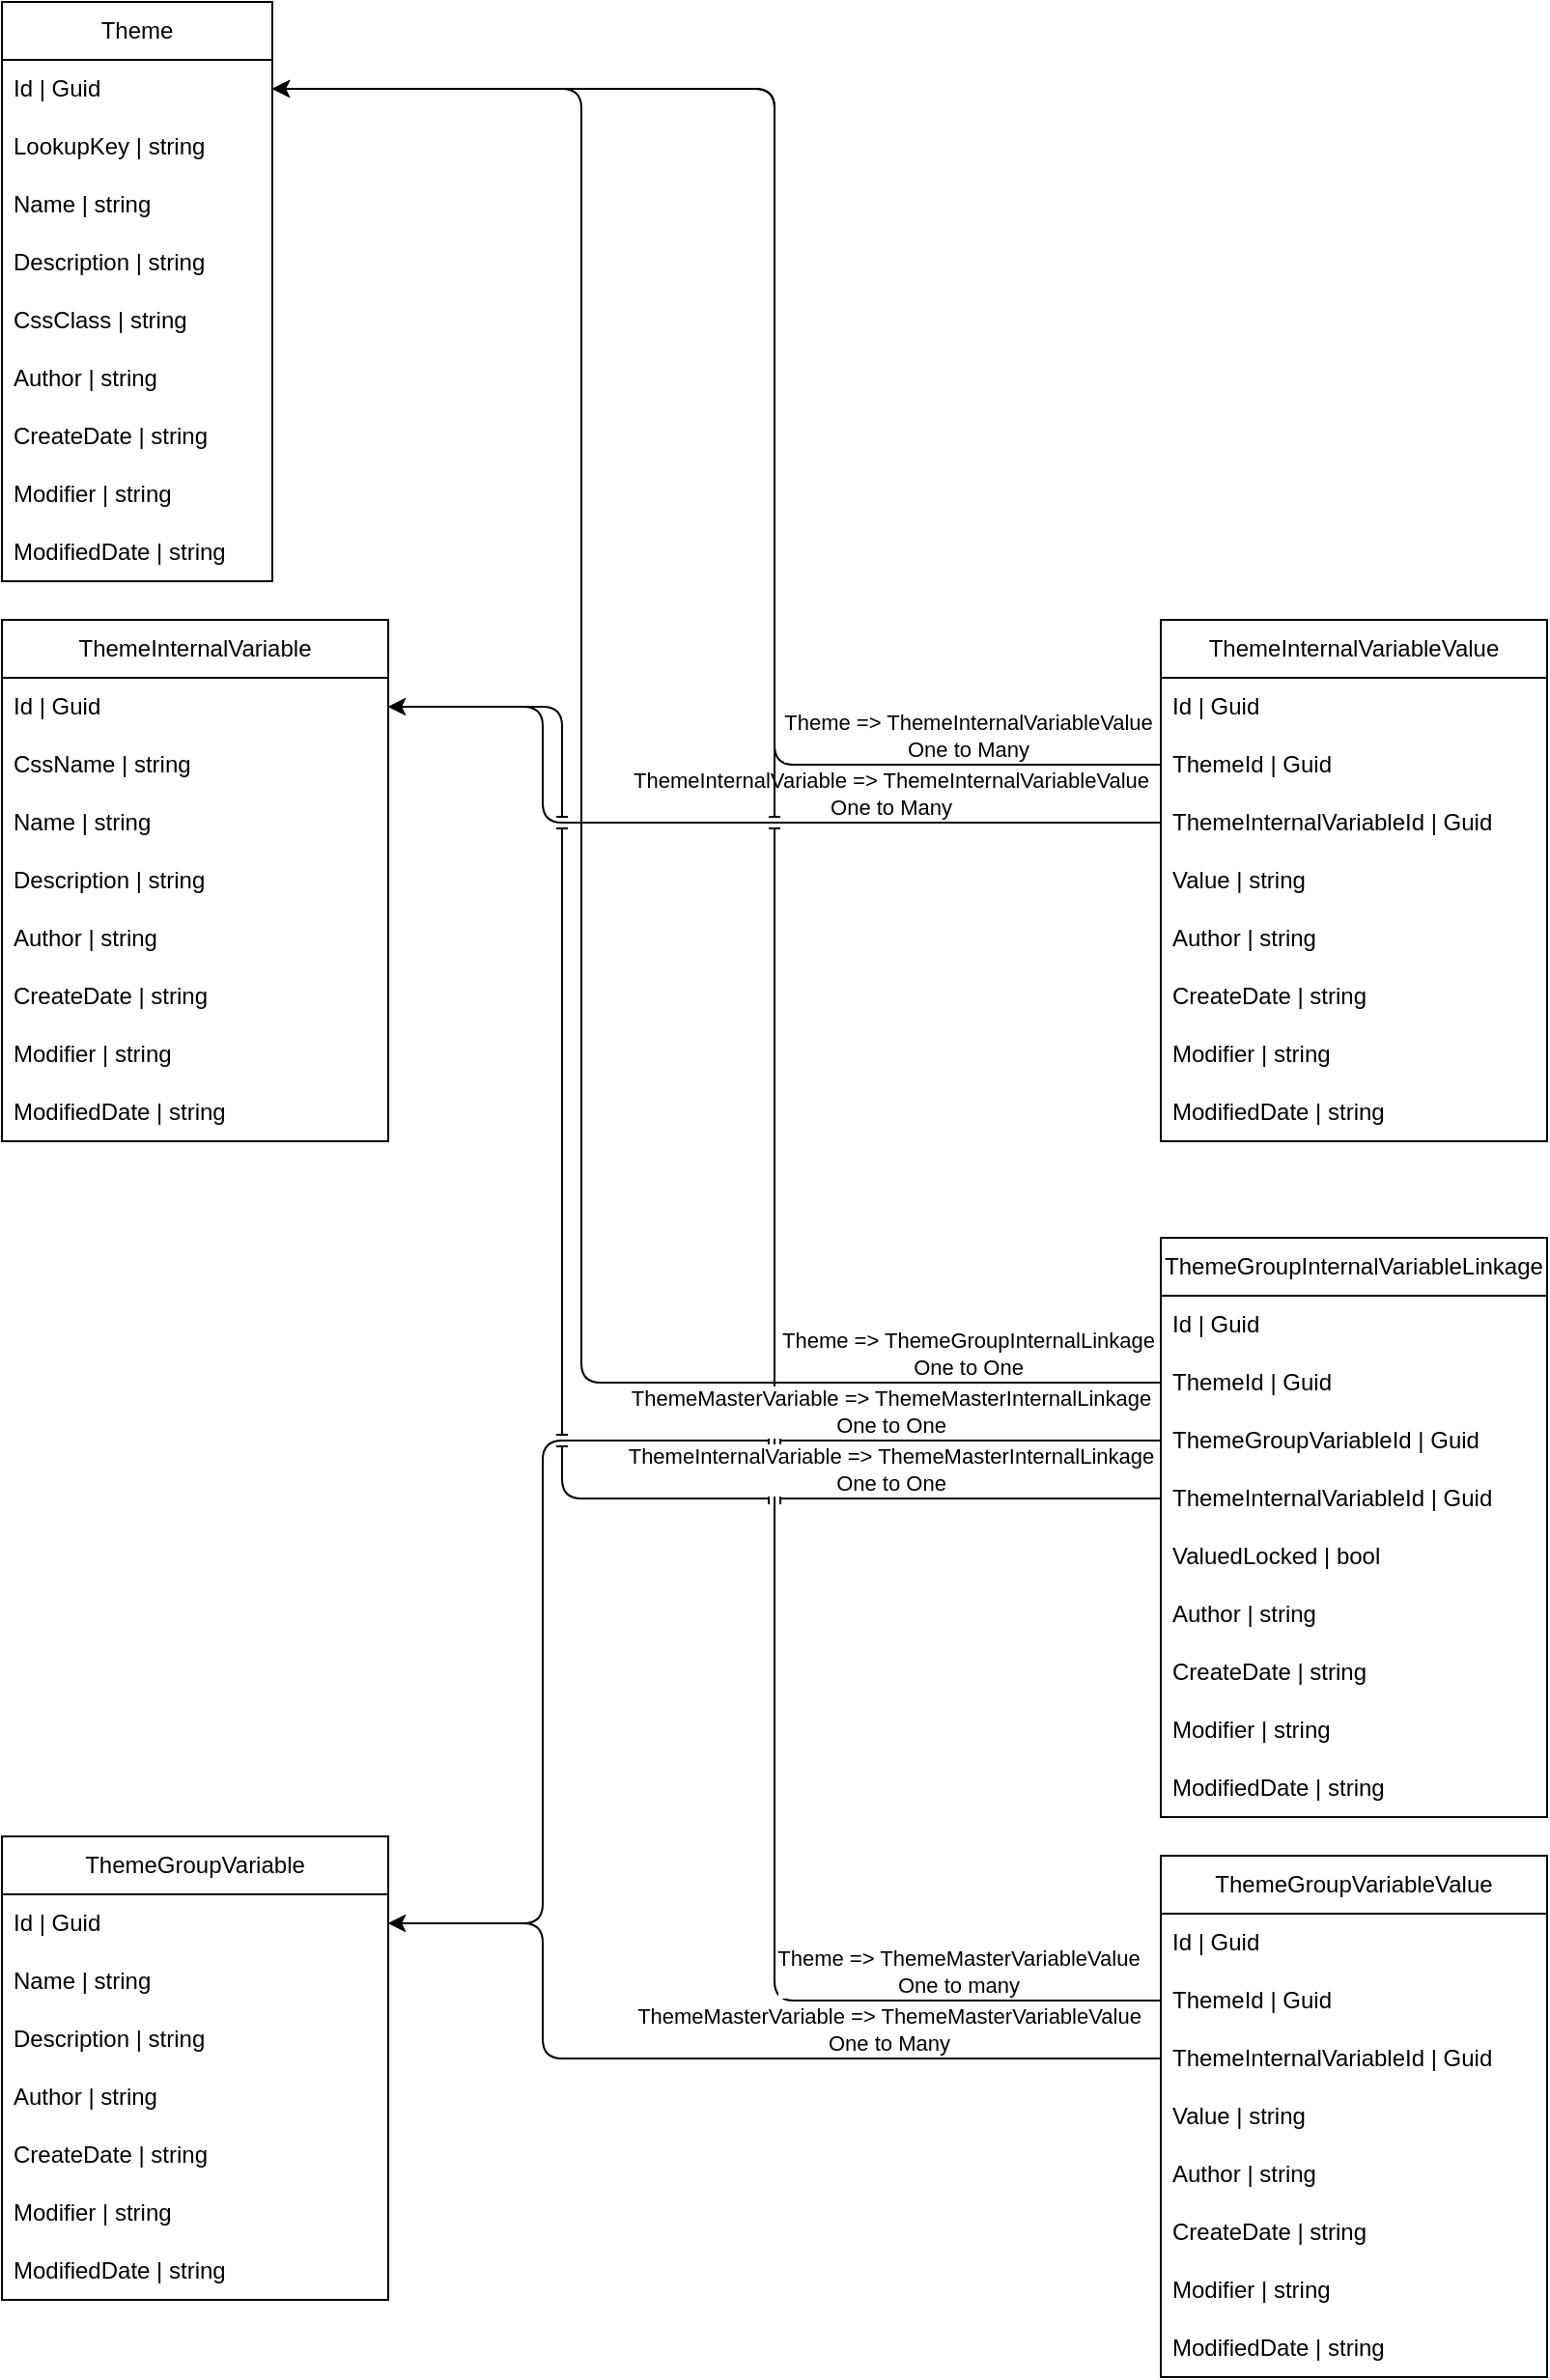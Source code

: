 <mxfile pages="2">
    <diagram name="New Entity Architecture" id="eIHBJfK-Ix2usfNjn9Gq">
        <mxGraphModel dx="1094" dy="790" grid="1" gridSize="10" guides="1" tooltips="1" connect="1" arrows="1" fold="1" page="1" pageScale="1" pageWidth="850" pageHeight="1100" math="0" shadow="0">
            <root>
                <mxCell id="0"/>
                <mxCell id="1" parent="0"/>
                <mxCell id="0oVsuLsGvUDdPe-X074D-1" value="Theme" style="swimlane;fontStyle=0;childLayout=stackLayout;horizontal=1;startSize=30;horizontalStack=0;resizeParent=1;resizeParentMax=0;resizeLast=0;collapsible=1;marginBottom=0;whiteSpace=wrap;html=1;" parent="1" vertex="1">
                    <mxGeometry x="40" y="40" width="140" height="300" as="geometry"/>
                </mxCell>
                <mxCell id="0oVsuLsGvUDdPe-X074D-2" value="Id | Guid" style="text;strokeColor=none;fillColor=none;align=left;verticalAlign=middle;spacingLeft=4;spacingRight=4;overflow=hidden;points=[[0,0.5],[1,0.5]];portConstraint=eastwest;rotatable=0;whiteSpace=wrap;html=1;" parent="0oVsuLsGvUDdPe-X074D-1" vertex="1">
                    <mxGeometry y="30" width="140" height="30" as="geometry"/>
                </mxCell>
                <mxCell id="0oVsuLsGvUDdPe-X074D-3" value="LookupKey | string" style="text;strokeColor=none;fillColor=none;align=left;verticalAlign=middle;spacingLeft=4;spacingRight=4;overflow=hidden;points=[[0,0.5],[1,0.5]];portConstraint=eastwest;rotatable=0;whiteSpace=wrap;html=1;" parent="0oVsuLsGvUDdPe-X074D-1" vertex="1">
                    <mxGeometry y="60" width="140" height="30" as="geometry"/>
                </mxCell>
                <mxCell id="0oVsuLsGvUDdPe-X074D-4" value="Name | string" style="text;strokeColor=none;fillColor=none;align=left;verticalAlign=middle;spacingLeft=4;spacingRight=4;overflow=hidden;points=[[0,0.5],[1,0.5]];portConstraint=eastwest;rotatable=0;whiteSpace=wrap;html=1;" parent="0oVsuLsGvUDdPe-X074D-1" vertex="1">
                    <mxGeometry y="90" width="140" height="30" as="geometry"/>
                </mxCell>
                <mxCell id="0oVsuLsGvUDdPe-X074D-5" value="Description | string" style="text;strokeColor=none;fillColor=none;align=left;verticalAlign=middle;spacingLeft=4;spacingRight=4;overflow=hidden;points=[[0,0.5],[1,0.5]];portConstraint=eastwest;rotatable=0;whiteSpace=wrap;html=1;" parent="0oVsuLsGvUDdPe-X074D-1" vertex="1">
                    <mxGeometry y="120" width="140" height="30" as="geometry"/>
                </mxCell>
                <mxCell id="0oVsuLsGvUDdPe-X074D-6" value="CssClass | string" style="text;strokeColor=none;fillColor=none;align=left;verticalAlign=middle;spacingLeft=4;spacingRight=4;overflow=hidden;points=[[0,0.5],[1,0.5]];portConstraint=eastwest;rotatable=0;whiteSpace=wrap;html=1;" parent="0oVsuLsGvUDdPe-X074D-1" vertex="1">
                    <mxGeometry y="150" width="140" height="30" as="geometry"/>
                </mxCell>
                <mxCell id="0oVsuLsGvUDdPe-X074D-7" value="Author | string" style="text;strokeColor=none;fillColor=none;align=left;verticalAlign=middle;spacingLeft=4;spacingRight=4;overflow=hidden;points=[[0,0.5],[1,0.5]];portConstraint=eastwest;rotatable=0;whiteSpace=wrap;html=1;" parent="0oVsuLsGvUDdPe-X074D-1" vertex="1">
                    <mxGeometry y="180" width="140" height="30" as="geometry"/>
                </mxCell>
                <mxCell id="0oVsuLsGvUDdPe-X074D-8" value="CreateDate | string" style="text;strokeColor=none;fillColor=none;align=left;verticalAlign=middle;spacingLeft=4;spacingRight=4;overflow=hidden;points=[[0,0.5],[1,0.5]];portConstraint=eastwest;rotatable=0;whiteSpace=wrap;html=1;" parent="0oVsuLsGvUDdPe-X074D-1" vertex="1">
                    <mxGeometry y="210" width="140" height="30" as="geometry"/>
                </mxCell>
                <mxCell id="0oVsuLsGvUDdPe-X074D-9" value="Modifier | string" style="text;strokeColor=none;fillColor=none;align=left;verticalAlign=middle;spacingLeft=4;spacingRight=4;overflow=hidden;points=[[0,0.5],[1,0.5]];portConstraint=eastwest;rotatable=0;whiteSpace=wrap;html=1;" parent="0oVsuLsGvUDdPe-X074D-1" vertex="1">
                    <mxGeometry y="240" width="140" height="30" as="geometry"/>
                </mxCell>
                <mxCell id="0oVsuLsGvUDdPe-X074D-10" value="ModifiedDate | string" style="text;strokeColor=none;fillColor=none;align=left;verticalAlign=middle;spacingLeft=4;spacingRight=4;overflow=hidden;points=[[0,0.5],[1,0.5]];portConstraint=eastwest;rotatable=0;whiteSpace=wrap;html=1;" parent="0oVsuLsGvUDdPe-X074D-1" vertex="1">
                    <mxGeometry y="270" width="140" height="30" as="geometry"/>
                </mxCell>
                <mxCell id="0oVsuLsGvUDdPe-X074D-11" value="ThemeInternalVariable" style="swimlane;fontStyle=0;childLayout=stackLayout;horizontal=1;startSize=30;horizontalStack=0;resizeParent=1;resizeParentMax=0;resizeLast=0;collapsible=1;marginBottom=0;whiteSpace=wrap;html=1;" parent="1" vertex="1">
                    <mxGeometry x="40" y="360" width="200" height="270" as="geometry"/>
                </mxCell>
                <mxCell id="0oVsuLsGvUDdPe-X074D-12" value="Id | Guid" style="text;strokeColor=none;fillColor=none;align=left;verticalAlign=middle;spacingLeft=4;spacingRight=4;overflow=hidden;points=[[0,0.5],[1,0.5]];portConstraint=eastwest;rotatable=0;whiteSpace=wrap;html=1;" parent="0oVsuLsGvUDdPe-X074D-11" vertex="1">
                    <mxGeometry y="30" width="200" height="30" as="geometry"/>
                </mxCell>
                <mxCell id="0oVsuLsGvUDdPe-X074D-13" value="CssName | string" style="text;strokeColor=none;fillColor=none;align=left;verticalAlign=middle;spacingLeft=4;spacingRight=4;overflow=hidden;points=[[0,0.5],[1,0.5]];portConstraint=eastwest;rotatable=0;whiteSpace=wrap;html=1;" parent="0oVsuLsGvUDdPe-X074D-11" vertex="1">
                    <mxGeometry y="60" width="200" height="30" as="geometry"/>
                </mxCell>
                <mxCell id="0oVsuLsGvUDdPe-X074D-14" value="Name | string" style="text;strokeColor=none;fillColor=none;align=left;verticalAlign=middle;spacingLeft=4;spacingRight=4;overflow=hidden;points=[[0,0.5],[1,0.5]];portConstraint=eastwest;rotatable=0;whiteSpace=wrap;html=1;" parent="0oVsuLsGvUDdPe-X074D-11" vertex="1">
                    <mxGeometry y="90" width="200" height="30" as="geometry"/>
                </mxCell>
                <mxCell id="0oVsuLsGvUDdPe-X074D-15" value="Description | string" style="text;strokeColor=none;fillColor=none;align=left;verticalAlign=middle;spacingLeft=4;spacingRight=4;overflow=hidden;points=[[0,0.5],[1,0.5]];portConstraint=eastwest;rotatable=0;whiteSpace=wrap;html=1;" parent="0oVsuLsGvUDdPe-X074D-11" vertex="1">
                    <mxGeometry y="120" width="200" height="30" as="geometry"/>
                </mxCell>
                <mxCell id="0oVsuLsGvUDdPe-X074D-16" value="Author | string" style="text;strokeColor=none;fillColor=none;align=left;verticalAlign=middle;spacingLeft=4;spacingRight=4;overflow=hidden;points=[[0,0.5],[1,0.5]];portConstraint=eastwest;rotatable=0;whiteSpace=wrap;html=1;" parent="0oVsuLsGvUDdPe-X074D-11" vertex="1">
                    <mxGeometry y="150" width="200" height="30" as="geometry"/>
                </mxCell>
                <mxCell id="0oVsuLsGvUDdPe-X074D-17" value="CreateDate | string" style="text;strokeColor=none;fillColor=none;align=left;verticalAlign=middle;spacingLeft=4;spacingRight=4;overflow=hidden;points=[[0,0.5],[1,0.5]];portConstraint=eastwest;rotatable=0;whiteSpace=wrap;html=1;" parent="0oVsuLsGvUDdPe-X074D-11" vertex="1">
                    <mxGeometry y="180" width="200" height="30" as="geometry"/>
                </mxCell>
                <mxCell id="0oVsuLsGvUDdPe-X074D-18" value="Modifier | string" style="text;strokeColor=none;fillColor=none;align=left;verticalAlign=middle;spacingLeft=4;spacingRight=4;overflow=hidden;points=[[0,0.5],[1,0.5]];portConstraint=eastwest;rotatable=0;whiteSpace=wrap;html=1;" parent="0oVsuLsGvUDdPe-X074D-11" vertex="1">
                    <mxGeometry y="210" width="200" height="30" as="geometry"/>
                </mxCell>
                <mxCell id="0oVsuLsGvUDdPe-X074D-19" value="ModifiedDate | string" style="text;strokeColor=none;fillColor=none;align=left;verticalAlign=middle;spacingLeft=4;spacingRight=4;overflow=hidden;points=[[0,0.5],[1,0.5]];portConstraint=eastwest;rotatable=0;whiteSpace=wrap;html=1;" parent="0oVsuLsGvUDdPe-X074D-11" vertex="1">
                    <mxGeometry y="240" width="200" height="30" as="geometry"/>
                </mxCell>
                <mxCell id="0oVsuLsGvUDdPe-X074D-20" value="ThemeInternalVariableValue" style="swimlane;fontStyle=0;childLayout=stackLayout;horizontal=1;startSize=30;horizontalStack=0;resizeParent=1;resizeParentMax=0;resizeLast=0;collapsible=1;marginBottom=0;whiteSpace=wrap;html=1;" parent="1" vertex="1">
                    <mxGeometry x="640" y="360" width="200" height="270" as="geometry"/>
                </mxCell>
                <mxCell id="0oVsuLsGvUDdPe-X074D-21" value="Id | Guid" style="text;strokeColor=none;fillColor=none;align=left;verticalAlign=middle;spacingLeft=4;spacingRight=4;overflow=hidden;points=[[0,0.5],[1,0.5]];portConstraint=eastwest;rotatable=0;whiteSpace=wrap;html=1;" parent="0oVsuLsGvUDdPe-X074D-20" vertex="1">
                    <mxGeometry y="30" width="200" height="30" as="geometry"/>
                </mxCell>
                <mxCell id="0oVsuLsGvUDdPe-X074D-22" value="ThemeId | Guid" style="text;strokeColor=none;fillColor=none;align=left;verticalAlign=middle;spacingLeft=4;spacingRight=4;overflow=hidden;points=[[0,0.5],[1,0.5]];portConstraint=eastwest;rotatable=0;whiteSpace=wrap;html=1;" parent="0oVsuLsGvUDdPe-X074D-20" vertex="1">
                    <mxGeometry y="60" width="200" height="30" as="geometry"/>
                </mxCell>
                <mxCell id="0oVsuLsGvUDdPe-X074D-23" value="ThemeInternalVariableId | Guid" style="text;strokeColor=none;fillColor=none;align=left;verticalAlign=middle;spacingLeft=4;spacingRight=4;overflow=hidden;points=[[0,0.5],[1,0.5]];portConstraint=eastwest;rotatable=0;whiteSpace=wrap;html=1;" parent="0oVsuLsGvUDdPe-X074D-20" vertex="1">
                    <mxGeometry y="90" width="200" height="30" as="geometry"/>
                </mxCell>
                <mxCell id="0oVsuLsGvUDdPe-X074D-24" value="Value | string" style="text;strokeColor=none;fillColor=none;align=left;verticalAlign=middle;spacingLeft=4;spacingRight=4;overflow=hidden;points=[[0,0.5],[1,0.5]];portConstraint=eastwest;rotatable=0;whiteSpace=wrap;html=1;" parent="0oVsuLsGvUDdPe-X074D-20" vertex="1">
                    <mxGeometry y="120" width="200" height="30" as="geometry"/>
                </mxCell>
                <mxCell id="0oVsuLsGvUDdPe-X074D-25" value="Author | string" style="text;strokeColor=none;fillColor=none;align=left;verticalAlign=middle;spacingLeft=4;spacingRight=4;overflow=hidden;points=[[0,0.5],[1,0.5]];portConstraint=eastwest;rotatable=0;whiteSpace=wrap;html=1;" parent="0oVsuLsGvUDdPe-X074D-20" vertex="1">
                    <mxGeometry y="150" width="200" height="30" as="geometry"/>
                </mxCell>
                <mxCell id="0oVsuLsGvUDdPe-X074D-26" value="CreateDate | string" style="text;strokeColor=none;fillColor=none;align=left;verticalAlign=middle;spacingLeft=4;spacingRight=4;overflow=hidden;points=[[0,0.5],[1,0.5]];portConstraint=eastwest;rotatable=0;whiteSpace=wrap;html=1;" parent="0oVsuLsGvUDdPe-X074D-20" vertex="1">
                    <mxGeometry y="180" width="200" height="30" as="geometry"/>
                </mxCell>
                <mxCell id="0oVsuLsGvUDdPe-X074D-27" value="Modifier | string" style="text;strokeColor=none;fillColor=none;align=left;verticalAlign=middle;spacingLeft=4;spacingRight=4;overflow=hidden;points=[[0,0.5],[1,0.5]];portConstraint=eastwest;rotatable=0;whiteSpace=wrap;html=1;" parent="0oVsuLsGvUDdPe-X074D-20" vertex="1">
                    <mxGeometry y="210" width="200" height="30" as="geometry"/>
                </mxCell>
                <mxCell id="0oVsuLsGvUDdPe-X074D-28" value="ModifiedDate | string" style="text;strokeColor=none;fillColor=none;align=left;verticalAlign=middle;spacingLeft=4;spacingRight=4;overflow=hidden;points=[[0,0.5],[1,0.5]];portConstraint=eastwest;rotatable=0;whiteSpace=wrap;html=1;" parent="0oVsuLsGvUDdPe-X074D-20" vertex="1">
                    <mxGeometry y="240" width="200" height="30" as="geometry"/>
                </mxCell>
                <mxCell id="0oVsuLsGvUDdPe-X074D-29" style="edgeStyle=none;html=1;exitX=0;exitY=0.5;exitDx=0;exitDy=0;entryX=1;entryY=0.5;entryDx=0;entryDy=0;jumpStyle=line;" parent="1" source="0oVsuLsGvUDdPe-X074D-22" target="0oVsuLsGvUDdPe-X074D-2" edge="1">
                    <mxGeometry relative="1" as="geometry">
                        <Array as="points">
                            <mxPoint x="440" y="435"/>
                            <mxPoint x="440" y="85"/>
                        </Array>
                    </mxGeometry>
                </mxCell>
                <mxCell id="0oVsuLsGvUDdPe-X074D-30" value="Theme =&amp;gt; ThemeInternalVariableValue&lt;br&gt;One to Many" style="edgeLabel;html=1;align=center;verticalAlign=middle;resizable=0;points=[];" parent="0oVsuLsGvUDdPe-X074D-29" connectable="0" vertex="1">
                    <mxGeometry x="-0.074" y="-2" relative="1" as="geometry">
                        <mxPoint x="98" y="160" as="offset"/>
                    </mxGeometry>
                </mxCell>
                <mxCell id="0oVsuLsGvUDdPe-X074D-31" style="edgeStyle=none;jumpStyle=line;html=1;exitX=0;exitY=0.5;exitDx=0;exitDy=0;entryX=1;entryY=0.5;entryDx=0;entryDy=0;" parent="1" source="0oVsuLsGvUDdPe-X074D-23" target="0oVsuLsGvUDdPe-X074D-12" edge="1">
                    <mxGeometry relative="1" as="geometry">
                        <Array as="points">
                            <mxPoint x="320" y="465"/>
                            <mxPoint x="320" y="405"/>
                        </Array>
                    </mxGeometry>
                </mxCell>
                <mxCell id="0oVsuLsGvUDdPe-X074D-32" value="ThemeInternalVariable =&amp;gt; ThemeInternalVariableValue&lt;br&gt;One to Many" style="edgeLabel;html=1;align=center;verticalAlign=middle;resizable=0;points=[];" parent="0oVsuLsGvUDdPe-X074D-31" connectable="0" vertex="1">
                    <mxGeometry x="-0.718" relative="1" as="geometry">
                        <mxPoint x="-75" y="-15" as="offset"/>
                    </mxGeometry>
                </mxCell>
                <mxCell id="0oVsuLsGvUDdPe-X074D-33" value="ThemeGroupVariable" style="swimlane;fontStyle=0;childLayout=stackLayout;horizontal=1;startSize=30;horizontalStack=0;resizeParent=1;resizeParentMax=0;resizeLast=0;collapsible=1;marginBottom=0;whiteSpace=wrap;html=1;" parent="1" vertex="1">
                    <mxGeometry x="40" y="990" width="200" height="240" as="geometry"/>
                </mxCell>
                <mxCell id="0oVsuLsGvUDdPe-X074D-34" value="Id | Guid" style="text;strokeColor=none;fillColor=none;align=left;verticalAlign=middle;spacingLeft=4;spacingRight=4;overflow=hidden;points=[[0,0.5],[1,0.5]];portConstraint=eastwest;rotatable=0;whiteSpace=wrap;html=1;" parent="0oVsuLsGvUDdPe-X074D-33" vertex="1">
                    <mxGeometry y="30" width="200" height="30" as="geometry"/>
                </mxCell>
                <mxCell id="0oVsuLsGvUDdPe-X074D-35" value="Name | string" style="text;strokeColor=none;fillColor=none;align=left;verticalAlign=middle;spacingLeft=4;spacingRight=4;overflow=hidden;points=[[0,0.5],[1,0.5]];portConstraint=eastwest;rotatable=0;whiteSpace=wrap;html=1;" parent="0oVsuLsGvUDdPe-X074D-33" vertex="1">
                    <mxGeometry y="60" width="200" height="30" as="geometry"/>
                </mxCell>
                <mxCell id="0oVsuLsGvUDdPe-X074D-36" value="Description | string" style="text;strokeColor=none;fillColor=none;align=left;verticalAlign=middle;spacingLeft=4;spacingRight=4;overflow=hidden;points=[[0,0.5],[1,0.5]];portConstraint=eastwest;rotatable=0;whiteSpace=wrap;html=1;" parent="0oVsuLsGvUDdPe-X074D-33" vertex="1">
                    <mxGeometry y="90" width="200" height="30" as="geometry"/>
                </mxCell>
                <mxCell id="0oVsuLsGvUDdPe-X074D-37" value="Author | string" style="text;strokeColor=none;fillColor=none;align=left;verticalAlign=middle;spacingLeft=4;spacingRight=4;overflow=hidden;points=[[0,0.5],[1,0.5]];portConstraint=eastwest;rotatable=0;whiteSpace=wrap;html=1;" parent="0oVsuLsGvUDdPe-X074D-33" vertex="1">
                    <mxGeometry y="120" width="200" height="30" as="geometry"/>
                </mxCell>
                <mxCell id="0oVsuLsGvUDdPe-X074D-38" value="CreateDate | string" style="text;strokeColor=none;fillColor=none;align=left;verticalAlign=middle;spacingLeft=4;spacingRight=4;overflow=hidden;points=[[0,0.5],[1,0.5]];portConstraint=eastwest;rotatable=0;whiteSpace=wrap;html=1;" parent="0oVsuLsGvUDdPe-X074D-33" vertex="1">
                    <mxGeometry y="150" width="200" height="30" as="geometry"/>
                </mxCell>
                <mxCell id="0oVsuLsGvUDdPe-X074D-39" value="Modifier | string" style="text;strokeColor=none;fillColor=none;align=left;verticalAlign=middle;spacingLeft=4;spacingRight=4;overflow=hidden;points=[[0,0.5],[1,0.5]];portConstraint=eastwest;rotatable=0;whiteSpace=wrap;html=1;" parent="0oVsuLsGvUDdPe-X074D-33" vertex="1">
                    <mxGeometry y="180" width="200" height="30" as="geometry"/>
                </mxCell>
                <mxCell id="0oVsuLsGvUDdPe-X074D-40" value="ModifiedDate | string" style="text;strokeColor=none;fillColor=none;align=left;verticalAlign=middle;spacingLeft=4;spacingRight=4;overflow=hidden;points=[[0,0.5],[1,0.5]];portConstraint=eastwest;rotatable=0;whiteSpace=wrap;html=1;" parent="0oVsuLsGvUDdPe-X074D-33" vertex="1">
                    <mxGeometry y="210" width="200" height="30" as="geometry"/>
                </mxCell>
                <mxCell id="0oVsuLsGvUDdPe-X074D-41" value="ThemeGroupVariableValue" style="swimlane;fontStyle=0;childLayout=stackLayout;horizontal=1;startSize=30;horizontalStack=0;resizeParent=1;resizeParentMax=0;resizeLast=0;collapsible=1;marginBottom=0;whiteSpace=wrap;html=1;" parent="1" vertex="1">
                    <mxGeometry x="640" y="1000" width="200" height="270" as="geometry"/>
                </mxCell>
                <mxCell id="0oVsuLsGvUDdPe-X074D-42" value="Id | Guid" style="text;strokeColor=none;fillColor=none;align=left;verticalAlign=middle;spacingLeft=4;spacingRight=4;overflow=hidden;points=[[0,0.5],[1,0.5]];portConstraint=eastwest;rotatable=0;whiteSpace=wrap;html=1;" parent="0oVsuLsGvUDdPe-X074D-41" vertex="1">
                    <mxGeometry y="30" width="200" height="30" as="geometry"/>
                </mxCell>
                <mxCell id="0oVsuLsGvUDdPe-X074D-43" value="ThemeId | Guid" style="text;strokeColor=none;fillColor=none;align=left;verticalAlign=middle;spacingLeft=4;spacingRight=4;overflow=hidden;points=[[0,0.5],[1,0.5]];portConstraint=eastwest;rotatable=0;whiteSpace=wrap;html=1;" parent="0oVsuLsGvUDdPe-X074D-41" vertex="1">
                    <mxGeometry y="60" width="200" height="30" as="geometry"/>
                </mxCell>
                <mxCell id="0oVsuLsGvUDdPe-X074D-44" value="ThemeInternalVariableId | Guid" style="text;strokeColor=none;fillColor=none;align=left;verticalAlign=middle;spacingLeft=4;spacingRight=4;overflow=hidden;points=[[0,0.5],[1,0.5]];portConstraint=eastwest;rotatable=0;whiteSpace=wrap;html=1;" parent="0oVsuLsGvUDdPe-X074D-41" vertex="1">
                    <mxGeometry y="90" width="200" height="30" as="geometry"/>
                </mxCell>
                <mxCell id="0oVsuLsGvUDdPe-X074D-45" value="Value | string" style="text;strokeColor=none;fillColor=none;align=left;verticalAlign=middle;spacingLeft=4;spacingRight=4;overflow=hidden;points=[[0,0.5],[1,0.5]];portConstraint=eastwest;rotatable=0;whiteSpace=wrap;html=1;" parent="0oVsuLsGvUDdPe-X074D-41" vertex="1">
                    <mxGeometry y="120" width="200" height="30" as="geometry"/>
                </mxCell>
                <mxCell id="0oVsuLsGvUDdPe-X074D-46" value="Author | string" style="text;strokeColor=none;fillColor=none;align=left;verticalAlign=middle;spacingLeft=4;spacingRight=4;overflow=hidden;points=[[0,0.5],[1,0.5]];portConstraint=eastwest;rotatable=0;whiteSpace=wrap;html=1;" parent="0oVsuLsGvUDdPe-X074D-41" vertex="1">
                    <mxGeometry y="150" width="200" height="30" as="geometry"/>
                </mxCell>
                <mxCell id="0oVsuLsGvUDdPe-X074D-47" value="CreateDate | string" style="text;strokeColor=none;fillColor=none;align=left;verticalAlign=middle;spacingLeft=4;spacingRight=4;overflow=hidden;points=[[0,0.5],[1,0.5]];portConstraint=eastwest;rotatable=0;whiteSpace=wrap;html=1;" parent="0oVsuLsGvUDdPe-X074D-41" vertex="1">
                    <mxGeometry y="180" width="200" height="30" as="geometry"/>
                </mxCell>
                <mxCell id="0oVsuLsGvUDdPe-X074D-48" value="Modifier | string" style="text;strokeColor=none;fillColor=none;align=left;verticalAlign=middle;spacingLeft=4;spacingRight=4;overflow=hidden;points=[[0,0.5],[1,0.5]];portConstraint=eastwest;rotatable=0;whiteSpace=wrap;html=1;" parent="0oVsuLsGvUDdPe-X074D-41" vertex="1">
                    <mxGeometry y="210" width="200" height="30" as="geometry"/>
                </mxCell>
                <mxCell id="0oVsuLsGvUDdPe-X074D-49" value="ModifiedDate | string" style="text;strokeColor=none;fillColor=none;align=left;verticalAlign=middle;spacingLeft=4;spacingRight=4;overflow=hidden;points=[[0,0.5],[1,0.5]];portConstraint=eastwest;rotatable=0;whiteSpace=wrap;html=1;" parent="0oVsuLsGvUDdPe-X074D-41" vertex="1">
                    <mxGeometry y="240" width="200" height="30" as="geometry"/>
                </mxCell>
                <mxCell id="0oVsuLsGvUDdPe-X074D-50" style="edgeStyle=none;jumpStyle=line;html=1;exitX=0;exitY=0.5;exitDx=0;exitDy=0;entryX=1;entryY=0.5;entryDx=0;entryDy=0;" parent="1" source="0oVsuLsGvUDdPe-X074D-44" target="0oVsuLsGvUDdPe-X074D-34" edge="1">
                    <mxGeometry relative="1" as="geometry">
                        <Array as="points">
                            <mxPoint x="320" y="1105"/>
                            <mxPoint x="320" y="1035"/>
                        </Array>
                    </mxGeometry>
                </mxCell>
                <mxCell id="0oVsuLsGvUDdPe-X074D-51" value="ThemeMasterVariable =&amp;gt; ThemeMasterVariableValue&lt;br&gt;One to Many" style="edgeLabel;html=1;align=center;verticalAlign=middle;resizable=0;points=[];" parent="0oVsuLsGvUDdPe-X074D-50" connectable="0" vertex="1">
                    <mxGeometry x="-0.718" relative="1" as="geometry">
                        <mxPoint x="-75" y="-15" as="offset"/>
                    </mxGeometry>
                </mxCell>
                <mxCell id="0oVsuLsGvUDdPe-X074D-52" style="edgeStyle=none;jumpStyle=line;html=1;exitX=0;exitY=0.5;exitDx=0;exitDy=0;entryX=1;entryY=0.5;entryDx=0;entryDy=0;" parent="1" source="0oVsuLsGvUDdPe-X074D-43" target="0oVsuLsGvUDdPe-X074D-2" edge="1">
                    <mxGeometry relative="1" as="geometry">
                        <Array as="points">
                            <mxPoint x="440" y="1075"/>
                            <mxPoint x="440" y="85"/>
                        </Array>
                    </mxGeometry>
                </mxCell>
                <mxCell id="0oVsuLsGvUDdPe-X074D-53" value="Theme =&amp;gt; ThemeMasterVariableValue&lt;br&gt;One to many" style="edgeLabel;html=1;align=center;verticalAlign=middle;resizable=0;points=[];" parent="0oVsuLsGvUDdPe-X074D-52" connectable="0" vertex="1">
                    <mxGeometry x="-0.842" relative="1" as="geometry">
                        <mxPoint x="9" y="-15" as="offset"/>
                    </mxGeometry>
                </mxCell>
                <mxCell id="0oVsuLsGvUDdPe-X074D-54" value="ThemeGroupInternalVariableLinkage" style="swimlane;fontStyle=0;childLayout=stackLayout;horizontal=1;startSize=30;horizontalStack=0;resizeParent=1;resizeParentMax=0;resizeLast=0;collapsible=1;marginBottom=0;whiteSpace=wrap;html=1;" parent="1" vertex="1">
                    <mxGeometry x="640" y="680" width="200" height="300" as="geometry"/>
                </mxCell>
                <mxCell id="0oVsuLsGvUDdPe-X074D-55" value="Id | Guid" style="text;strokeColor=none;fillColor=none;align=left;verticalAlign=middle;spacingLeft=4;spacingRight=4;overflow=hidden;points=[[0,0.5],[1,0.5]];portConstraint=eastwest;rotatable=0;whiteSpace=wrap;html=1;" parent="0oVsuLsGvUDdPe-X074D-54" vertex="1">
                    <mxGeometry y="30" width="200" height="30" as="geometry"/>
                </mxCell>
                <mxCell id="3" value="ThemeId | Guid" style="text;strokeColor=none;fillColor=none;align=left;verticalAlign=middle;spacingLeft=4;spacingRight=4;overflow=hidden;points=[[0,0.5],[1,0.5]];portConstraint=eastwest;rotatable=0;whiteSpace=wrap;html=1;" vertex="1" parent="0oVsuLsGvUDdPe-X074D-54">
                    <mxGeometry y="60" width="200" height="30" as="geometry"/>
                </mxCell>
                <mxCell id="0oVsuLsGvUDdPe-X074D-56" value="ThemeGroupVariableId | Guid" style="text;strokeColor=none;fillColor=none;align=left;verticalAlign=middle;spacingLeft=4;spacingRight=4;overflow=hidden;points=[[0,0.5],[1,0.5]];portConstraint=eastwest;rotatable=0;whiteSpace=wrap;html=1;" parent="0oVsuLsGvUDdPe-X074D-54" vertex="1">
                    <mxGeometry y="90" width="200" height="30" as="geometry"/>
                </mxCell>
                <mxCell id="0oVsuLsGvUDdPe-X074D-57" value="ThemeInternalVariableId | Guid" style="text;strokeColor=none;fillColor=none;align=left;verticalAlign=middle;spacingLeft=4;spacingRight=4;overflow=hidden;points=[[0,0.5],[1,0.5]];portConstraint=eastwest;rotatable=0;whiteSpace=wrap;html=1;" parent="0oVsuLsGvUDdPe-X074D-54" vertex="1">
                    <mxGeometry y="120" width="200" height="30" as="geometry"/>
                </mxCell>
                <mxCell id="0oVsuLsGvUDdPe-X074D-73" value="ValuedLocked | bool" style="text;strokeColor=none;fillColor=none;align=left;verticalAlign=middle;spacingLeft=4;spacingRight=4;overflow=hidden;points=[[0,0.5],[1,0.5]];portConstraint=eastwest;rotatable=0;whiteSpace=wrap;html=1;" parent="0oVsuLsGvUDdPe-X074D-54" vertex="1">
                    <mxGeometry y="150" width="200" height="30" as="geometry"/>
                </mxCell>
                <mxCell id="0oVsuLsGvUDdPe-X074D-58" value="Author | string" style="text;strokeColor=none;fillColor=none;align=left;verticalAlign=middle;spacingLeft=4;spacingRight=4;overflow=hidden;points=[[0,0.5],[1,0.5]];portConstraint=eastwest;rotatable=0;whiteSpace=wrap;html=1;" parent="0oVsuLsGvUDdPe-X074D-54" vertex="1">
                    <mxGeometry y="180" width="200" height="30" as="geometry"/>
                </mxCell>
                <mxCell id="0oVsuLsGvUDdPe-X074D-59" value="CreateDate | string" style="text;strokeColor=none;fillColor=none;align=left;verticalAlign=middle;spacingLeft=4;spacingRight=4;overflow=hidden;points=[[0,0.5],[1,0.5]];portConstraint=eastwest;rotatable=0;whiteSpace=wrap;html=1;" parent="0oVsuLsGvUDdPe-X074D-54" vertex="1">
                    <mxGeometry y="210" width="200" height="30" as="geometry"/>
                </mxCell>
                <mxCell id="0oVsuLsGvUDdPe-X074D-60" value="Modifier | string" style="text;strokeColor=none;fillColor=none;align=left;verticalAlign=middle;spacingLeft=4;spacingRight=4;overflow=hidden;points=[[0,0.5],[1,0.5]];portConstraint=eastwest;rotatable=0;whiteSpace=wrap;html=1;" parent="0oVsuLsGvUDdPe-X074D-54" vertex="1">
                    <mxGeometry y="240" width="200" height="30" as="geometry"/>
                </mxCell>
                <mxCell id="0oVsuLsGvUDdPe-X074D-61" value="ModifiedDate | string" style="text;strokeColor=none;fillColor=none;align=left;verticalAlign=middle;spacingLeft=4;spacingRight=4;overflow=hidden;points=[[0,0.5],[1,0.5]];portConstraint=eastwest;rotatable=0;whiteSpace=wrap;html=1;" parent="0oVsuLsGvUDdPe-X074D-54" vertex="1">
                    <mxGeometry y="270" width="200" height="30" as="geometry"/>
                </mxCell>
                <mxCell id="0oVsuLsGvUDdPe-X074D-62" style="edgeStyle=none;jumpStyle=line;html=1;exitX=0;exitY=0.5;exitDx=0;exitDy=0;entryX=1;entryY=0.5;entryDx=0;entryDy=0;" parent="1" source="0oVsuLsGvUDdPe-X074D-56" target="0oVsuLsGvUDdPe-X074D-34" edge="1">
                    <mxGeometry relative="1" as="geometry">
                        <Array as="points">
                            <mxPoint x="320" y="785"/>
                            <mxPoint x="320" y="1035"/>
                        </Array>
                    </mxGeometry>
                </mxCell>
                <mxCell id="0oVsuLsGvUDdPe-X074D-63" value="ThemeMasterVariable =&amp;gt; ThemeMasterInternalLinkage&lt;br&gt;One to One" style="edgeLabel;html=1;align=center;verticalAlign=middle;resizable=0;points=[];" parent="0oVsuLsGvUDdPe-X074D-62" connectable="0" vertex="1">
                    <mxGeometry x="-0.459" y="-2" relative="1" as="geometry">
                        <mxPoint x="36" y="-13" as="offset"/>
                    </mxGeometry>
                </mxCell>
                <mxCell id="0oVsuLsGvUDdPe-X074D-64" style="edgeStyle=none;jumpStyle=line;html=1;exitX=0;exitY=0.5;exitDx=0;exitDy=0;entryX=1;entryY=0.5;entryDx=0;entryDy=0;" parent="1" source="0oVsuLsGvUDdPe-X074D-57" target="0oVsuLsGvUDdPe-X074D-12" edge="1">
                    <mxGeometry relative="1" as="geometry">
                        <Array as="points">
                            <mxPoint x="330" y="815"/>
                            <mxPoint x="330" y="405"/>
                        </Array>
                    </mxGeometry>
                </mxCell>
                <mxCell id="0oVsuLsGvUDdPe-X074D-65" value="ThemeInternalVariable =&amp;gt; ThemeMasterInternalLinkage&lt;br&gt;One to One" style="edgeLabel;html=1;align=center;verticalAlign=middle;resizable=0;points=[];" parent="0oVsuLsGvUDdPe-X074D-64" connectable="0" vertex="1">
                    <mxGeometry x="-0.693" y="3" relative="1" as="geometry">
                        <mxPoint x="-16" y="-18" as="offset"/>
                    </mxGeometry>
                </mxCell>
                <mxCell id="4" style="edgeStyle=none;html=1;entryX=1;entryY=0.5;entryDx=0;entryDy=0;exitX=0;exitY=0.5;exitDx=0;exitDy=0;" edge="1" parent="1" source="3" target="0oVsuLsGvUDdPe-X074D-2">
                    <mxGeometry relative="1" as="geometry">
                        <Array as="points">
                            <mxPoint x="340" y="755"/>
                            <mxPoint x="340" y="85"/>
                        </Array>
                    </mxGeometry>
                </mxCell>
                <mxCell id="5" value="Theme =&amp;gt; ThemeGroupInternalLinkage&lt;br&gt;One to One" style="edgeLabel;html=1;align=center;verticalAlign=middle;resizable=0;points=[];" vertex="1" connectable="0" parent="4">
                    <mxGeometry x="-0.497" y="1" relative="1" as="geometry">
                        <mxPoint x="184" y="-16" as="offset"/>
                    </mxGeometry>
                </mxCell>
            </root>
        </mxGraphModel>
    </diagram>
    <diagram id="WM854gRHdmt9JcdZET7r" name="Implicit =&gt; Explicit">
        <mxGraphModel dx="1587" dy="2246" grid="1" gridSize="10" guides="1" tooltips="1" connect="1" arrows="1" fold="1" page="1" pageScale="1" pageWidth="850" pageHeight="1100" math="0" shadow="0">
            <root>
                <mxCell id="0"/>
                <mxCell id="1" parent="0"/>
                <mxCell id="IxbjazwBfsysKAVZ26WX-1" value="" style="group" parent="1" connectable="0" vertex="1">
                    <mxGeometry x="50" y="-10" width="630" height="250" as="geometry"/>
                </mxCell>
                <mxCell id="IxbjazwBfsysKAVZ26WX-2" value="" style="rounded=0;whiteSpace=wrap;html=1;dashed=1;html=1;dashPattern=1 3;align=left;" parent="IxbjazwBfsysKAVZ26WX-1" vertex="1">
                    <mxGeometry width="630" height="250" as="geometry"/>
                </mxCell>
                <mxCell id="IxbjazwBfsysKAVZ26WX-3" value="Default" style="swimlane;fontStyle=0;childLayout=stackLayout;horizontal=1;startSize=30;horizontalStack=0;resizeParent=1;resizeParentMax=0;resizeLast=0;collapsible=1;marginBottom=0;whiteSpace=wrap;html=1;" parent="IxbjazwBfsysKAVZ26WX-1" vertex="1">
                    <mxGeometry x="20" y="50" width="140" height="180" as="geometry"/>
                </mxCell>
                <mxCell id="IxbjazwBfsysKAVZ26WX-4" value="TopVar1" style="text;strokeColor=none;fillColor=none;align=left;verticalAlign=middle;spacingLeft=4;spacingRight=4;overflow=hidden;points=[[0,0.5],[1,0.5]];portConstraint=eastwest;rotatable=0;whiteSpace=wrap;html=1;" parent="IxbjazwBfsysKAVZ26WX-3" vertex="1">
                    <mxGeometry y="30" width="140" height="30" as="geometry"/>
                </mxCell>
                <mxCell id="IxbjazwBfsysKAVZ26WX-5" value="&lt;blockquote style=&quot;margin: 0 0 0 40px; border: none; padding: 0px;&quot;&gt;&lt;span style=&quot;background-color: rgb(255, 255, 255);&quot;&gt;var1&lt;/span&gt;&lt;/blockquote&gt;" style="text;strokeColor=none;fillColor=none;align=left;verticalAlign=middle;spacingLeft=4;spacingRight=4;overflow=hidden;points=[[0,0.5],[1,0.5]];portConstraint=eastwest;rotatable=0;whiteSpace=wrap;html=1;" parent="IxbjazwBfsysKAVZ26WX-3" vertex="1">
                    <mxGeometry y="60" width="140" height="30" as="geometry"/>
                </mxCell>
                <mxCell id="IxbjazwBfsysKAVZ26WX-6" value="&lt;blockquote style=&quot;margin: 0 0 0 40px; border: none; padding: 0px;&quot;&gt;&lt;span style=&quot;background-color: rgb(255, 255, 255);&quot;&gt;var2&lt;/span&gt;&lt;/blockquote&gt;" style="text;strokeColor=none;fillColor=none;align=left;verticalAlign=middle;spacingLeft=4;spacingRight=4;overflow=hidden;points=[[0,0.5],[1,0.5]];portConstraint=eastwest;rotatable=0;whiteSpace=wrap;html=1;" parent="IxbjazwBfsysKAVZ26WX-3" vertex="1">
                    <mxGeometry y="90" width="140" height="30" as="geometry"/>
                </mxCell>
                <mxCell id="IxbjazwBfsysKAVZ26WX-7" value="TopVar2" style="text;strokeColor=none;fillColor=none;align=left;verticalAlign=middle;spacingLeft=4;spacingRight=4;overflow=hidden;points=[[0,0.5],[1,0.5]];portConstraint=eastwest;rotatable=0;whiteSpace=wrap;html=1;" parent="IxbjazwBfsysKAVZ26WX-3" vertex="1">
                    <mxGeometry y="120" width="140" height="30" as="geometry"/>
                </mxCell>
                <mxCell id="IxbjazwBfsysKAVZ26WX-8" value="&lt;blockquote style=&quot;margin: 0 0 0 40px; border: none; padding: 0px;&quot;&gt;&lt;span style=&quot;background-color: rgb(255, 255, 255);&quot;&gt;var3&lt;/span&gt;&lt;/blockquote&gt;" style="text;strokeColor=none;fillColor=none;align=left;verticalAlign=middle;spacingLeft=4;spacingRight=4;overflow=hidden;points=[[0,0.5],[1,0.5]];portConstraint=eastwest;rotatable=0;whiteSpace=wrap;html=1;" parent="IxbjazwBfsysKAVZ26WX-3" vertex="1">
                    <mxGeometry y="150" width="140" height="30" as="geometry"/>
                </mxCell>
                <mxCell id="IxbjazwBfsysKAVZ26WX-9" value="Taylor Morrison" style="swimlane;fontStyle=0;childLayout=stackLayout;horizontal=1;startSize=30;horizontalStack=0;resizeParent=1;resizeParentMax=0;resizeLast=0;collapsible=1;marginBottom=0;whiteSpace=wrap;html=1;" parent="IxbjazwBfsysKAVZ26WX-1" vertex="1">
                    <mxGeometry x="235" y="50" width="140" height="180" as="geometry"/>
                </mxCell>
                <mxCell id="IxbjazwBfsysKAVZ26WX-10" value="TopVar1" style="text;strokeColor=none;fillColor=none;align=left;verticalAlign=middle;spacingLeft=4;spacingRight=4;overflow=hidden;points=[[0,0.5],[1,0.5]];portConstraint=eastwest;rotatable=0;whiteSpace=wrap;html=1;" parent="IxbjazwBfsysKAVZ26WX-9" vertex="1">
                    <mxGeometry y="30" width="140" height="30" as="geometry"/>
                </mxCell>
                <mxCell id="IxbjazwBfsysKAVZ26WX-11" value="&lt;blockquote style=&quot;margin: 0 0 0 40px; border: none; padding: 0px;&quot;&gt;&lt;span style=&quot;background-color: rgb(255, 255, 255);&quot;&gt;var1&lt;/span&gt;&lt;/blockquote&gt;" style="text;strokeColor=none;fillColor=none;align=left;verticalAlign=middle;spacingLeft=4;spacingRight=4;overflow=hidden;points=[[0,0.5],[1,0.5]];portConstraint=eastwest;rotatable=0;whiteSpace=wrap;html=1;" parent="IxbjazwBfsysKAVZ26WX-9" vertex="1">
                    <mxGeometry y="60" width="140" height="30" as="geometry"/>
                </mxCell>
                <mxCell id="IxbjazwBfsysKAVZ26WX-12" value="&lt;blockquote style=&quot;margin: 0 0 0 40px; border: none; padding: 0px;&quot;&gt;&lt;span style=&quot;background-color: rgb(255, 255, 255);&quot;&gt;var2&lt;/span&gt;&lt;/blockquote&gt;" style="text;strokeColor=none;fillColor=none;align=left;verticalAlign=middle;spacingLeft=4;spacingRight=4;overflow=hidden;points=[[0,0.5],[1,0.5]];portConstraint=eastwest;rotatable=0;whiteSpace=wrap;html=1;" parent="IxbjazwBfsysKAVZ26WX-9" vertex="1">
                    <mxGeometry y="90" width="140" height="30" as="geometry"/>
                </mxCell>
                <mxCell id="IxbjazwBfsysKAVZ26WX-13" value="TopVar2" style="text;strokeColor=none;fillColor=none;align=left;verticalAlign=middle;spacingLeft=4;spacingRight=4;overflow=hidden;points=[[0,0.5],[1,0.5]];portConstraint=eastwest;rotatable=0;whiteSpace=wrap;html=1;" parent="IxbjazwBfsysKAVZ26WX-9" vertex="1">
                    <mxGeometry y="120" width="140" height="30" as="geometry"/>
                </mxCell>
                <mxCell id="IxbjazwBfsysKAVZ26WX-14" value="&lt;blockquote style=&quot;margin: 0 0 0 40px; border: none; padding: 0px;&quot;&gt;&lt;span style=&quot;background-color: rgb(255, 255, 255);&quot;&gt;var3&lt;/span&gt;&lt;/blockquote&gt;" style="text;strokeColor=none;fillColor=none;align=left;verticalAlign=middle;spacingLeft=4;spacingRight=4;overflow=hidden;points=[[0,0.5],[1,0.5]];portConstraint=eastwest;rotatable=0;whiteSpace=wrap;html=1;" parent="IxbjazwBfsysKAVZ26WX-9" vertex="1">
                    <mxGeometry y="150" width="140" height="30" as="geometry"/>
                </mxCell>
                <mxCell id="IxbjazwBfsysKAVZ26WX-15" value="Perry" style="swimlane;fontStyle=0;childLayout=stackLayout;horizontal=1;startSize=30;horizontalStack=0;resizeParent=1;resizeParentMax=0;resizeLast=0;collapsible=1;marginBottom=0;whiteSpace=wrap;html=1;" parent="IxbjazwBfsysKAVZ26WX-1" vertex="1">
                    <mxGeometry x="450" y="50" width="140" height="180" as="geometry"/>
                </mxCell>
                <mxCell id="IxbjazwBfsysKAVZ26WX-16" value="TopVar1" style="text;strokeColor=none;fillColor=none;align=left;verticalAlign=middle;spacingLeft=4;spacingRight=4;overflow=hidden;points=[[0,0.5],[1,0.5]];portConstraint=eastwest;rotatable=0;whiteSpace=wrap;html=1;" parent="IxbjazwBfsysKAVZ26WX-15" vertex="1">
                    <mxGeometry y="30" width="140" height="30" as="geometry"/>
                </mxCell>
                <mxCell id="IxbjazwBfsysKAVZ26WX-17" value="&lt;blockquote style=&quot;margin: 0 0 0 40px; border: none; padding: 0px;&quot;&gt;&lt;span style=&quot;background-color: rgb(255, 255, 255);&quot;&gt;var1&lt;/span&gt;&lt;/blockquote&gt;" style="text;strokeColor=none;fillColor=none;align=left;verticalAlign=middle;spacingLeft=4;spacingRight=4;overflow=hidden;points=[[0,0.5],[1,0.5]];portConstraint=eastwest;rotatable=0;whiteSpace=wrap;html=1;" parent="IxbjazwBfsysKAVZ26WX-15" vertex="1">
                    <mxGeometry y="60" width="140" height="30" as="geometry"/>
                </mxCell>
                <mxCell id="IxbjazwBfsysKAVZ26WX-18" value="&lt;blockquote style=&quot;margin: 0 0 0 40px; border: none; padding: 0px;&quot;&gt;&lt;span style=&quot;background-color: rgb(255, 255, 255);&quot;&gt;var2&lt;/span&gt;&lt;/blockquote&gt;" style="text;strokeColor=none;fillColor=none;align=left;verticalAlign=middle;spacingLeft=4;spacingRight=4;overflow=hidden;points=[[0,0.5],[1,0.5]];portConstraint=eastwest;rotatable=0;whiteSpace=wrap;html=1;" parent="IxbjazwBfsysKAVZ26WX-15" vertex="1">
                    <mxGeometry y="90" width="140" height="30" as="geometry"/>
                </mxCell>
                <mxCell id="IxbjazwBfsysKAVZ26WX-19" value="TopVar2" style="text;strokeColor=none;fillColor=none;align=left;verticalAlign=middle;spacingLeft=4;spacingRight=4;overflow=hidden;points=[[0,0.5],[1,0.5]];portConstraint=eastwest;rotatable=0;whiteSpace=wrap;html=1;" parent="IxbjazwBfsysKAVZ26WX-15" vertex="1">
                    <mxGeometry y="120" width="140" height="30" as="geometry"/>
                </mxCell>
                <mxCell id="IxbjazwBfsysKAVZ26WX-20" value="&lt;blockquote style=&quot;margin: 0 0 0 40px; border: none; padding: 0px;&quot;&gt;&lt;span style=&quot;background-color: rgb(255, 255, 255);&quot;&gt;var3&lt;/span&gt;&lt;/blockquote&gt;" style="text;strokeColor=none;fillColor=none;align=left;verticalAlign=middle;spacingLeft=4;spacingRight=4;overflow=hidden;points=[[0,0.5],[1,0.5]];portConstraint=eastwest;rotatable=0;whiteSpace=wrap;html=1;" parent="IxbjazwBfsysKAVZ26WX-15" vertex="1">
                    <mxGeometry y="150" width="140" height="30" as="geometry"/>
                </mxCell>
                <mxCell id="IxbjazwBfsysKAVZ26WX-21" value="&lt;b&gt;Non-Layered Theme Concept&lt;/b&gt;" style="text;html=1;align=center;verticalAlign=middle;whiteSpace=wrap;rounded=0;" parent="IxbjazwBfsysKAVZ26WX-1" vertex="1">
                    <mxGeometry x="20" y="9" width="180" height="30" as="geometry"/>
                </mxCell>
                <mxCell id="IxbjazwBfsysKAVZ26WX-22" value="" style="rounded=0;whiteSpace=wrap;html=1;dashed=1;html=1;dashPattern=1 3;align=left;container=0;" parent="1" vertex="1">
                    <mxGeometry x="50" y="300" width="630" height="290" as="geometry"/>
                </mxCell>
                <mxCell id="IxbjazwBfsysKAVZ26WX-23" value="Default" style="swimlane;fontStyle=0;childLayout=stackLayout;horizontal=1;startSize=30;horizontalStack=0;resizeParent=1;resizeParentMax=0;resizeLast=0;collapsible=1;marginBottom=0;whiteSpace=wrap;html=1;container=0;" parent="1" vertex="1">
                    <mxGeometry x="70" y="391" width="140" height="180" as="geometry"/>
                </mxCell>
                <mxCell id="IxbjazwBfsysKAVZ26WX-24" value="Taylor Morrison" style="swimlane;fontStyle=0;childLayout=stackLayout;horizontal=1;startSize=30;horizontalStack=0;resizeParent=1;resizeParentMax=0;resizeLast=0;collapsible=1;marginBottom=0;whiteSpace=wrap;html=1;container=0;" parent="1" vertex="1">
                    <mxGeometry x="285" y="391" width="140" height="180" as="geometry"/>
                </mxCell>
                <mxCell id="IxbjazwBfsysKAVZ26WX-25" value="&lt;b&gt;Currently we have....&lt;/b&gt;" style="text;html=1;align=center;verticalAlign=middle;whiteSpace=wrap;rounded=0;container=0;" parent="1" vertex="1">
                    <mxGeometry x="70" y="309" width="120" height="30" as="geometry"/>
                </mxCell>
                <mxCell id="IxbjazwBfsysKAVZ26WX-26" value="Taylor Morrison" style="swimlane;fontStyle=0;childLayout=stackLayout;horizontal=1;startSize=30;horizontalStack=0;resizeParent=1;resizeParentMax=0;resizeLast=0;collapsible=1;marginBottom=0;whiteSpace=wrap;html=1;container=0;" parent="1" vertex="1">
                    <mxGeometry x="500" y="391" width="140" height="180" as="geometry"/>
                </mxCell>
                <mxCell id="IxbjazwBfsysKAVZ26WX-27" value="&lt;font style=&quot;font-size: 36px;&quot;&gt;+&lt;/font&gt;" style="text;html=1;align=center;verticalAlign=middle;whiteSpace=wrap;rounded=0;container=0;" parent="1" vertex="1">
                    <mxGeometry x="220" y="466" width="60" height="30" as="geometry"/>
                </mxCell>
                <mxCell id="IxbjazwBfsysKAVZ26WX-28" value="&lt;font style=&quot;font-size: 36px;&quot;&gt;=&lt;/font&gt;" style="text;html=1;align=center;verticalAlign=middle;whiteSpace=wrap;rounded=0;container=0;" parent="1" vertex="1">
                    <mxGeometry x="432" y="467" width="60" height="30" as="geometry"/>
                </mxCell>
                <mxCell id="IxbjazwBfsysKAVZ26WX-29" value="Frontend" style="text;html=1;align=center;verticalAlign=middle;whiteSpace=wrap;rounded=0;container=0;" parent="1" vertex="1">
                    <mxGeometry x="540" y="368" width="60" height="30" as="geometry"/>
                </mxCell>
                <mxCell id="IxbjazwBfsysKAVZ26WX-30" value="TopVar1" style="text;strokeColor=none;fillColor=none;align=left;verticalAlign=middle;spacingLeft=4;spacingRight=4;overflow=hidden;points=[[0,0.5],[1,0.5]];portConstraint=eastwest;rotatable=0;whiteSpace=wrap;html=1;container=0;" parent="1" vertex="1">
                    <mxGeometry x="70" y="421" width="140" height="30" as="geometry"/>
                </mxCell>
                <mxCell id="IxbjazwBfsysKAVZ26WX-31" value="&lt;blockquote style=&quot;margin: 0 0 0 40px; border: none; padding: 0px;&quot;&gt;&lt;span style=&quot;background-color: rgb(255, 255, 255);&quot;&gt;var1&lt;/span&gt;&lt;/blockquote&gt;" style="text;strokeColor=none;fillColor=none;align=left;verticalAlign=middle;spacingLeft=4;spacingRight=4;overflow=hidden;points=[[0,0.5],[1,0.5]];portConstraint=eastwest;rotatable=0;whiteSpace=wrap;html=1;container=0;" parent="1" vertex="1">
                    <mxGeometry x="70" y="451" width="140" height="30" as="geometry"/>
                </mxCell>
                <mxCell id="IxbjazwBfsysKAVZ26WX-32" value="&lt;blockquote style=&quot;margin: 0 0 0 40px; border: none; padding: 0px;&quot;&gt;&lt;span style=&quot;background-color: rgb(255, 255, 255);&quot;&gt;var2&lt;/span&gt;&lt;/blockquote&gt;" style="text;strokeColor=none;fillColor=none;align=left;verticalAlign=middle;spacingLeft=4;spacingRight=4;overflow=hidden;points=[[0,0.5],[1,0.5]];portConstraint=eastwest;rotatable=0;whiteSpace=wrap;html=1;container=0;" parent="1" vertex="1">
                    <mxGeometry x="70" y="481" width="140" height="30" as="geometry"/>
                </mxCell>
                <mxCell id="IxbjazwBfsysKAVZ26WX-33" value="TopVar2" style="text;strokeColor=none;fillColor=none;align=left;verticalAlign=middle;spacingLeft=4;spacingRight=4;overflow=hidden;points=[[0,0.5],[1,0.5]];portConstraint=eastwest;rotatable=0;whiteSpace=wrap;html=1;container=0;" parent="1" vertex="1">
                    <mxGeometry x="70" y="511" width="140" height="30" as="geometry"/>
                </mxCell>
                <mxCell id="IxbjazwBfsysKAVZ26WX-34" value="&lt;blockquote style=&quot;margin: 0 0 0 40px; border: none; padding: 0px;&quot;&gt;&lt;span style=&quot;background-color: rgb(255, 255, 255);&quot;&gt;var3&lt;/span&gt;&lt;/blockquote&gt;" style="text;strokeColor=none;fillColor=none;align=left;verticalAlign=middle;spacingLeft=4;spacingRight=4;overflow=hidden;points=[[0,0.5],[1,0.5]];portConstraint=eastwest;rotatable=0;whiteSpace=wrap;html=1;container=0;" parent="1" vertex="1">
                    <mxGeometry x="70" y="541" width="140" height="30" as="geometry"/>
                </mxCell>
                <mxCell id="IxbjazwBfsysKAVZ26WX-35" value="TopVar1" style="text;strokeColor=none;fillColor=none;align=left;verticalAlign=middle;spacingLeft=4;spacingRight=4;overflow=hidden;points=[[0,0.5],[1,0.5]];portConstraint=eastwest;rotatable=0;whiteSpace=wrap;html=1;container=0;" parent="1" vertex="1">
                    <mxGeometry x="285" y="421" width="140" height="30" as="geometry"/>
                </mxCell>
                <mxCell id="IxbjazwBfsysKAVZ26WX-36" value="&lt;blockquote style=&quot;margin: 0 0 0 40px; border: none; padding: 0px;&quot;&gt;&lt;span style=&quot;background-color: rgb(255, 255, 255);&quot;&gt;--&lt;/span&gt;&lt;/blockquote&gt;" style="text;strokeColor=none;fillColor=none;align=left;verticalAlign=middle;spacingLeft=4;spacingRight=4;overflow=hidden;points=[[0,0.5],[1,0.5]];portConstraint=eastwest;rotatable=0;whiteSpace=wrap;html=1;container=0;" parent="1" vertex="1">
                    <mxGeometry x="285" y="451" width="140" height="30" as="geometry"/>
                </mxCell>
                <mxCell id="IxbjazwBfsysKAVZ26WX-37" value="&lt;blockquote style=&quot;margin: 0 0 0 40px; border: none; padding: 0px;&quot;&gt;&lt;span style=&quot;background-color: rgb(255, 255, 255);&quot;&gt;var2&lt;/span&gt;&lt;/blockquote&gt;" style="text;strokeColor=none;fillColor=none;align=left;verticalAlign=middle;spacingLeft=4;spacingRight=4;overflow=hidden;points=[[0,0.5],[1,0.5]];portConstraint=eastwest;rotatable=0;whiteSpace=wrap;html=1;container=0;" parent="1" vertex="1">
                    <mxGeometry x="285" y="481" width="140" height="30" as="geometry"/>
                </mxCell>
                <mxCell id="IxbjazwBfsysKAVZ26WX-38" value="TopVar2" style="text;strokeColor=none;fillColor=none;align=left;verticalAlign=middle;spacingLeft=4;spacingRight=4;overflow=hidden;points=[[0,0.5],[1,0.5]];portConstraint=eastwest;rotatable=0;whiteSpace=wrap;html=1;container=0;" parent="1" vertex="1">
                    <mxGeometry x="285" y="511" width="140" height="30" as="geometry"/>
                </mxCell>
                <mxCell id="IxbjazwBfsysKAVZ26WX-39" value="&lt;blockquote style=&quot;margin: 0 0 0 40px; border: none; padding: 0px;&quot;&gt;&lt;span style=&quot;background-color: rgb(255, 255, 255);&quot;&gt;--&lt;/span&gt;&lt;/blockquote&gt;" style="text;strokeColor=none;fillColor=none;align=left;verticalAlign=middle;spacingLeft=4;spacingRight=4;overflow=hidden;points=[[0,0.5],[1,0.5]];portConstraint=eastwest;rotatable=0;whiteSpace=wrap;html=1;container=0;" parent="1" vertex="1">
                    <mxGeometry x="285" y="541" width="140" height="30" as="geometry"/>
                </mxCell>
                <mxCell id="IxbjazwBfsysKAVZ26WX-40" value="TopVar1" style="text;strokeColor=none;fillColor=none;align=left;verticalAlign=middle;spacingLeft=4;spacingRight=4;overflow=hidden;points=[[0,0.5],[1,0.5]];portConstraint=eastwest;rotatable=0;whiteSpace=wrap;html=1;container=0;" parent="1" vertex="1">
                    <mxGeometry x="500" y="421" width="140" height="30" as="geometry"/>
                </mxCell>
                <mxCell id="IxbjazwBfsysKAVZ26WX-41" value="&lt;blockquote style=&quot;margin: 0 0 0 40px; border: none; padding: 0px;&quot;&gt;&lt;span style=&quot;background-color: rgb(255, 255, 255);&quot;&gt;var1 (Default)&lt;/span&gt;&lt;/blockquote&gt;" style="text;strokeColor=none;fillColor=none;align=left;verticalAlign=middle;spacingLeft=4;spacingRight=4;overflow=hidden;points=[[0,0.5],[1,0.5]];portConstraint=eastwest;rotatable=0;whiteSpace=wrap;html=1;container=0;" parent="1" vertex="1">
                    <mxGeometry x="500" y="451" width="140" height="30" as="geometry"/>
                </mxCell>
                <mxCell id="IxbjazwBfsysKAVZ26WX-42" value="&lt;blockquote style=&quot;margin: 0 0 0 40px; border: none; padding: 0px;&quot;&gt;&lt;span style=&quot;background-color: rgb(255, 255, 255);&quot;&gt;var2&lt;/span&gt;&lt;/blockquote&gt;" style="text;strokeColor=none;fillColor=none;align=left;verticalAlign=middle;spacingLeft=4;spacingRight=4;overflow=hidden;points=[[0,0.5],[1,0.5]];portConstraint=eastwest;rotatable=0;whiteSpace=wrap;html=1;container=0;" parent="1" vertex="1">
                    <mxGeometry x="500" y="481" width="140" height="30" as="geometry"/>
                </mxCell>
                <mxCell id="IxbjazwBfsysKAVZ26WX-43" value="TopVar2" style="text;strokeColor=none;fillColor=none;align=left;verticalAlign=middle;spacingLeft=4;spacingRight=4;overflow=hidden;points=[[0,0.5],[1,0.5]];portConstraint=eastwest;rotatable=0;whiteSpace=wrap;html=1;container=0;" parent="1" vertex="1">
                    <mxGeometry x="500" y="511" width="140" height="30" as="geometry"/>
                </mxCell>
                <mxCell id="IxbjazwBfsysKAVZ26WX-44" value="&lt;blockquote style=&quot;margin: 0 0 0 40px; border: none; padding: 0px;&quot;&gt;&lt;span style=&quot;background-color: rgb(255, 255, 255);&quot;&gt;var3 (Default)&lt;/span&gt;&lt;/blockquote&gt;" style="text;strokeColor=none;fillColor=none;align=left;verticalAlign=middle;spacingLeft=4;spacingRight=4;overflow=hidden;points=[[0,0.5],[1,0.5]];portConstraint=eastwest;rotatable=0;whiteSpace=wrap;html=1;container=0;" parent="1" vertex="1">
                    <mxGeometry x="500" y="541" width="140" height="30" as="geometry"/>
                </mxCell>
                <mxCell id="IxbjazwBfsysKAVZ26WX-45" value="" style="strokeWidth=2;html=1;shape=mxgraph.flowchart.annotation_2;align=left;labelPosition=right;pointerEvents=1;direction=south;" parent="1" vertex="1">
                    <mxGeometry x="70" y="360" width="360" height="20" as="geometry"/>
                </mxCell>
                <mxCell id="IxbjazwBfsysKAVZ26WX-46" value="Backend Code" style="text;html=1;align=center;verticalAlign=middle;whiteSpace=wrap;rounded=0;" parent="1" vertex="1">
                    <mxGeometry x="199" y="338" width="100" height="30" as="geometry"/>
                </mxCell>
                <mxCell id="IxbjazwBfsysKAVZ26WX-47" value="" style="rounded=0;whiteSpace=wrap;html=1;dashed=1;html=1;dashPattern=1 3;align=left;container=0;" parent="1" vertex="1">
                    <mxGeometry x="50" y="630" width="630" height="290" as="geometry"/>
                </mxCell>
                <mxCell id="IxbjazwBfsysKAVZ26WX-48" value="Default" style="swimlane;fontStyle=0;childLayout=stackLayout;horizontal=1;startSize=30;horizontalStack=0;resizeParent=1;resizeParentMax=0;resizeLast=0;collapsible=1;marginBottom=0;whiteSpace=wrap;html=1;container=0;" parent="1" vertex="1">
                    <mxGeometry x="70" y="721" width="140" height="180" as="geometry"/>
                </mxCell>
                <mxCell id="IxbjazwBfsysKAVZ26WX-49" value="Taylor Morrison" style="swimlane;fontStyle=0;childLayout=stackLayout;horizontal=1;startSize=30;horizontalStack=0;resizeParent=1;resizeParentMax=0;resizeLast=0;collapsible=1;marginBottom=0;whiteSpace=wrap;html=1;container=0;" parent="1" vertex="1">
                    <mxGeometry x="285" y="721" width="140" height="180" as="geometry"/>
                </mxCell>
                <mxCell id="IxbjazwBfsysKAVZ26WX-50" value="&lt;b&gt;Scripts to fill in 'gaps' where current themes apply values (implicitly) from default to current themes applying those same values, but explicitly.......&lt;/b&gt;" style="text;html=1;align=center;verticalAlign=middle;whiteSpace=wrap;rounded=0;container=0;" parent="1" vertex="1">
                    <mxGeometry x="134" y="647" width="470" height="30" as="geometry"/>
                </mxCell>
                <mxCell id="IxbjazwBfsysKAVZ26WX-51" value="Taylor Morrison" style="swimlane;fontStyle=0;childLayout=stackLayout;horizontal=1;startSize=30;horizontalStack=0;resizeParent=1;resizeParentMax=0;resizeLast=0;collapsible=1;marginBottom=0;whiteSpace=wrap;html=1;container=0;" parent="1" vertex="1">
                    <mxGeometry x="500" y="721" width="140" height="180" as="geometry"/>
                </mxCell>
                <mxCell id="IxbjazwBfsysKAVZ26WX-52" value="Post-Scripted" style="text;html=1;align=center;verticalAlign=middle;whiteSpace=wrap;rounded=0;container=0;" parent="1" vertex="1">
                    <mxGeometry x="540" y="698" width="90" height="30" as="geometry"/>
                </mxCell>
                <mxCell id="IxbjazwBfsysKAVZ26WX-53" value="TopVar1" style="text;strokeColor=none;fillColor=none;align=left;verticalAlign=middle;spacingLeft=4;spacingRight=4;overflow=hidden;points=[[0,0.5],[1,0.5]];portConstraint=eastwest;rotatable=0;whiteSpace=wrap;html=1;container=0;" parent="1" vertex="1">
                    <mxGeometry x="70" y="751" width="140" height="30" as="geometry"/>
                </mxCell>
                <mxCell id="IxbjazwBfsysKAVZ26WX-54" style="edgeStyle=orthogonalEdgeStyle;rounded=0;orthogonalLoop=1;jettySize=auto;html=1;exitX=1;exitY=0.5;exitDx=0;exitDy=0;" parent="1" source="IxbjazwBfsysKAVZ26WX-55" target="IxbjazwBfsysKAVZ26WX-66" edge="1">
                    <mxGeometry relative="1" as="geometry"/>
                </mxCell>
                <mxCell id="IxbjazwBfsysKAVZ26WX-55" value="&lt;blockquote style=&quot;margin: 0 0 0 40px; border: none; padding: 0px;&quot;&gt;&lt;span style=&quot;background-color: rgb(255, 255, 255);&quot;&gt;var1&lt;/span&gt;&lt;/blockquote&gt;" style="text;strokeColor=none;fillColor=none;align=left;verticalAlign=middle;spacingLeft=4;spacingRight=4;overflow=hidden;points=[[0,0.5],[1,0.5]];portConstraint=eastwest;rotatable=0;whiteSpace=wrap;html=1;container=0;" parent="1" vertex="1">
                    <mxGeometry x="70" y="781" width="140" height="30" as="geometry"/>
                </mxCell>
                <mxCell id="IxbjazwBfsysKAVZ26WX-56" value="&lt;blockquote style=&quot;margin: 0 0 0 40px; border: none; padding: 0px;&quot;&gt;&lt;span style=&quot;background-color: rgb(255, 255, 255);&quot;&gt;var2&lt;/span&gt;&lt;/blockquote&gt;" style="text;strokeColor=none;fillColor=none;align=left;verticalAlign=middle;spacingLeft=4;spacingRight=4;overflow=hidden;points=[[0,0.5],[1,0.5]];portConstraint=eastwest;rotatable=0;whiteSpace=wrap;html=1;container=0;" parent="1" vertex="1">
                    <mxGeometry x="70" y="811" width="140" height="30" as="geometry"/>
                </mxCell>
                <mxCell id="IxbjazwBfsysKAVZ26WX-57" value="TopVar2" style="text;strokeColor=none;fillColor=none;align=left;verticalAlign=middle;spacingLeft=4;spacingRight=4;overflow=hidden;points=[[0,0.5],[1,0.5]];portConstraint=eastwest;rotatable=0;whiteSpace=wrap;html=1;container=0;" parent="1" vertex="1">
                    <mxGeometry x="70" y="841" width="140" height="30" as="geometry"/>
                </mxCell>
                <mxCell id="IxbjazwBfsysKAVZ26WX-58" style="edgeStyle=orthogonalEdgeStyle;rounded=0;orthogonalLoop=1;jettySize=auto;html=1;exitX=1;exitY=0.5;exitDx=0;exitDy=0;" parent="1" source="IxbjazwBfsysKAVZ26WX-59" target="IxbjazwBfsysKAVZ26WX-69" edge="1">
                    <mxGeometry relative="1" as="geometry"/>
                </mxCell>
                <mxCell id="IxbjazwBfsysKAVZ26WX-59" value="&lt;blockquote style=&quot;margin: 0 0 0 40px; border: none; padding: 0px;&quot;&gt;&lt;span style=&quot;background-color: rgb(255, 255, 255);&quot;&gt;var3&lt;/span&gt;&lt;/blockquote&gt;" style="text;strokeColor=none;fillColor=none;align=left;verticalAlign=middle;spacingLeft=4;spacingRight=4;overflow=hidden;points=[[0,0.5],[1,0.5]];portConstraint=eastwest;rotatable=0;whiteSpace=wrap;html=1;container=0;" parent="1" vertex="1">
                    <mxGeometry x="70" y="871" width="140" height="30" as="geometry"/>
                </mxCell>
                <mxCell id="IxbjazwBfsysKAVZ26WX-60" value="TopVar1" style="text;strokeColor=none;fillColor=none;align=left;verticalAlign=middle;spacingLeft=4;spacingRight=4;overflow=hidden;points=[[0,0.5],[1,0.5]];portConstraint=eastwest;rotatable=0;whiteSpace=wrap;html=1;container=0;" parent="1" vertex="1">
                    <mxGeometry x="285" y="751" width="140" height="30" as="geometry"/>
                </mxCell>
                <mxCell id="IxbjazwBfsysKAVZ26WX-61" value="&lt;blockquote style=&quot;margin: 0 0 0 40px; border: none; padding: 0px;&quot;&gt;&lt;span style=&quot;background-color: rgb(255, 255, 255);&quot;&gt;--&lt;/span&gt;&lt;/blockquote&gt;" style="text;strokeColor=none;fillColor=none;align=left;verticalAlign=middle;spacingLeft=4;spacingRight=4;overflow=hidden;points=[[0,0.5],[1,0.5]];portConstraint=eastwest;rotatable=0;whiteSpace=wrap;html=1;container=0;" parent="1" vertex="1">
                    <mxGeometry x="285" y="781" width="140" height="30" as="geometry"/>
                </mxCell>
                <mxCell id="IxbjazwBfsysKAVZ26WX-62" value="&lt;blockquote style=&quot;margin: 0 0 0 40px; border: none; padding: 0px;&quot;&gt;&lt;span style=&quot;background-color: rgb(255, 255, 255);&quot;&gt;var2&lt;/span&gt;&lt;/blockquote&gt;" style="text;strokeColor=none;fillColor=none;align=left;verticalAlign=middle;spacingLeft=4;spacingRight=4;overflow=hidden;points=[[0,0.5],[1,0.5]];portConstraint=eastwest;rotatable=0;whiteSpace=wrap;html=1;container=0;" parent="1" vertex="1">
                    <mxGeometry x="285" y="811" width="140" height="30" as="geometry"/>
                </mxCell>
                <mxCell id="IxbjazwBfsysKAVZ26WX-63" value="TopVar2" style="text;strokeColor=none;fillColor=none;align=left;verticalAlign=middle;spacingLeft=4;spacingRight=4;overflow=hidden;points=[[0,0.5],[1,0.5]];portConstraint=eastwest;rotatable=0;whiteSpace=wrap;html=1;container=0;" parent="1" vertex="1">
                    <mxGeometry x="285" y="841" width="140" height="30" as="geometry"/>
                </mxCell>
                <mxCell id="IxbjazwBfsysKAVZ26WX-64" value="&lt;blockquote style=&quot;margin: 0 0 0 40px; border: none; padding: 0px;&quot;&gt;&lt;span style=&quot;background-color: rgb(255, 255, 255);&quot;&gt;--&lt;/span&gt;&lt;/blockquote&gt;" style="text;strokeColor=none;fillColor=none;align=left;verticalAlign=middle;spacingLeft=4;spacingRight=4;overflow=hidden;points=[[0,0.5],[1,0.5]];portConstraint=eastwest;rotatable=0;whiteSpace=wrap;html=1;container=0;" parent="1" vertex="1">
                    <mxGeometry x="285" y="871" width="140" height="30" as="geometry"/>
                </mxCell>
                <mxCell id="IxbjazwBfsysKAVZ26WX-65" value="TopVar1" style="text;strokeColor=none;fillColor=none;align=left;verticalAlign=middle;spacingLeft=4;spacingRight=4;overflow=hidden;points=[[0,0.5],[1,0.5]];portConstraint=eastwest;rotatable=0;whiteSpace=wrap;html=1;container=0;" parent="1" vertex="1">
                    <mxGeometry x="500" y="751" width="140" height="30" as="geometry"/>
                </mxCell>
                <mxCell id="IxbjazwBfsysKAVZ26WX-66" value="&lt;blockquote style=&quot;margin: 0 0 0 40px; border: none; padding: 0px;&quot;&gt;&lt;span style=&quot;background-color: rgb(255, 255, 255);&quot;&gt;var1&lt;/span&gt;&lt;/blockquote&gt;" style="text;strokeColor=none;fillColor=none;align=left;verticalAlign=middle;spacingLeft=4;spacingRight=4;overflow=hidden;points=[[0,0.5],[1,0.5]];portConstraint=eastwest;rotatable=0;whiteSpace=wrap;html=1;container=0;" parent="1" vertex="1">
                    <mxGeometry x="500" y="781" width="140" height="30" as="geometry"/>
                </mxCell>
                <mxCell id="IxbjazwBfsysKAVZ26WX-67" value="&lt;blockquote style=&quot;margin: 0 0 0 40px; border: none; padding: 0px;&quot;&gt;&lt;span style=&quot;background-color: rgb(255, 255, 255);&quot;&gt;var2&lt;/span&gt;&lt;/blockquote&gt;" style="text;strokeColor=none;fillColor=none;align=left;verticalAlign=middle;spacingLeft=4;spacingRight=4;overflow=hidden;points=[[0,0.5],[1,0.5]];portConstraint=eastwest;rotatable=0;whiteSpace=wrap;html=1;container=0;" parent="1" vertex="1">
                    <mxGeometry x="500" y="811" width="140" height="30" as="geometry"/>
                </mxCell>
                <mxCell id="IxbjazwBfsysKAVZ26WX-68" value="TopVar2" style="text;strokeColor=none;fillColor=none;align=left;verticalAlign=middle;spacingLeft=4;spacingRight=4;overflow=hidden;points=[[0,0.5],[1,0.5]];portConstraint=eastwest;rotatable=0;whiteSpace=wrap;html=1;container=0;" parent="1" vertex="1">
                    <mxGeometry x="500" y="841" width="140" height="30" as="geometry"/>
                </mxCell>
                <mxCell id="IxbjazwBfsysKAVZ26WX-69" value="&lt;blockquote style=&quot;margin: 0 0 0 40px; border: none; padding: 0px;&quot;&gt;&lt;span style=&quot;background-color: rgb(255, 255, 255);&quot;&gt;var3 (Default)&lt;/span&gt;&lt;/blockquote&gt;" style="text;strokeColor=none;fillColor=none;align=left;verticalAlign=middle;spacingLeft=4;spacingRight=4;overflow=hidden;points=[[0,0.5],[1,0.5]];portConstraint=eastwest;rotatable=0;whiteSpace=wrap;html=1;container=0;" parent="1" vertex="1">
                    <mxGeometry x="500" y="871" width="140" height="30" as="geometry"/>
                </mxCell>
                <mxCell id="IxbjazwBfsysKAVZ26WX-70" value="Existing" style="text;html=1;align=center;verticalAlign=middle;whiteSpace=wrap;rounded=0;container=0;" parent="1" vertex="1">
                    <mxGeometry x="325" y="700" width="60" height="30" as="geometry"/>
                </mxCell>
            </root>
        </mxGraphModel>
    </diagram>
</mxfile>